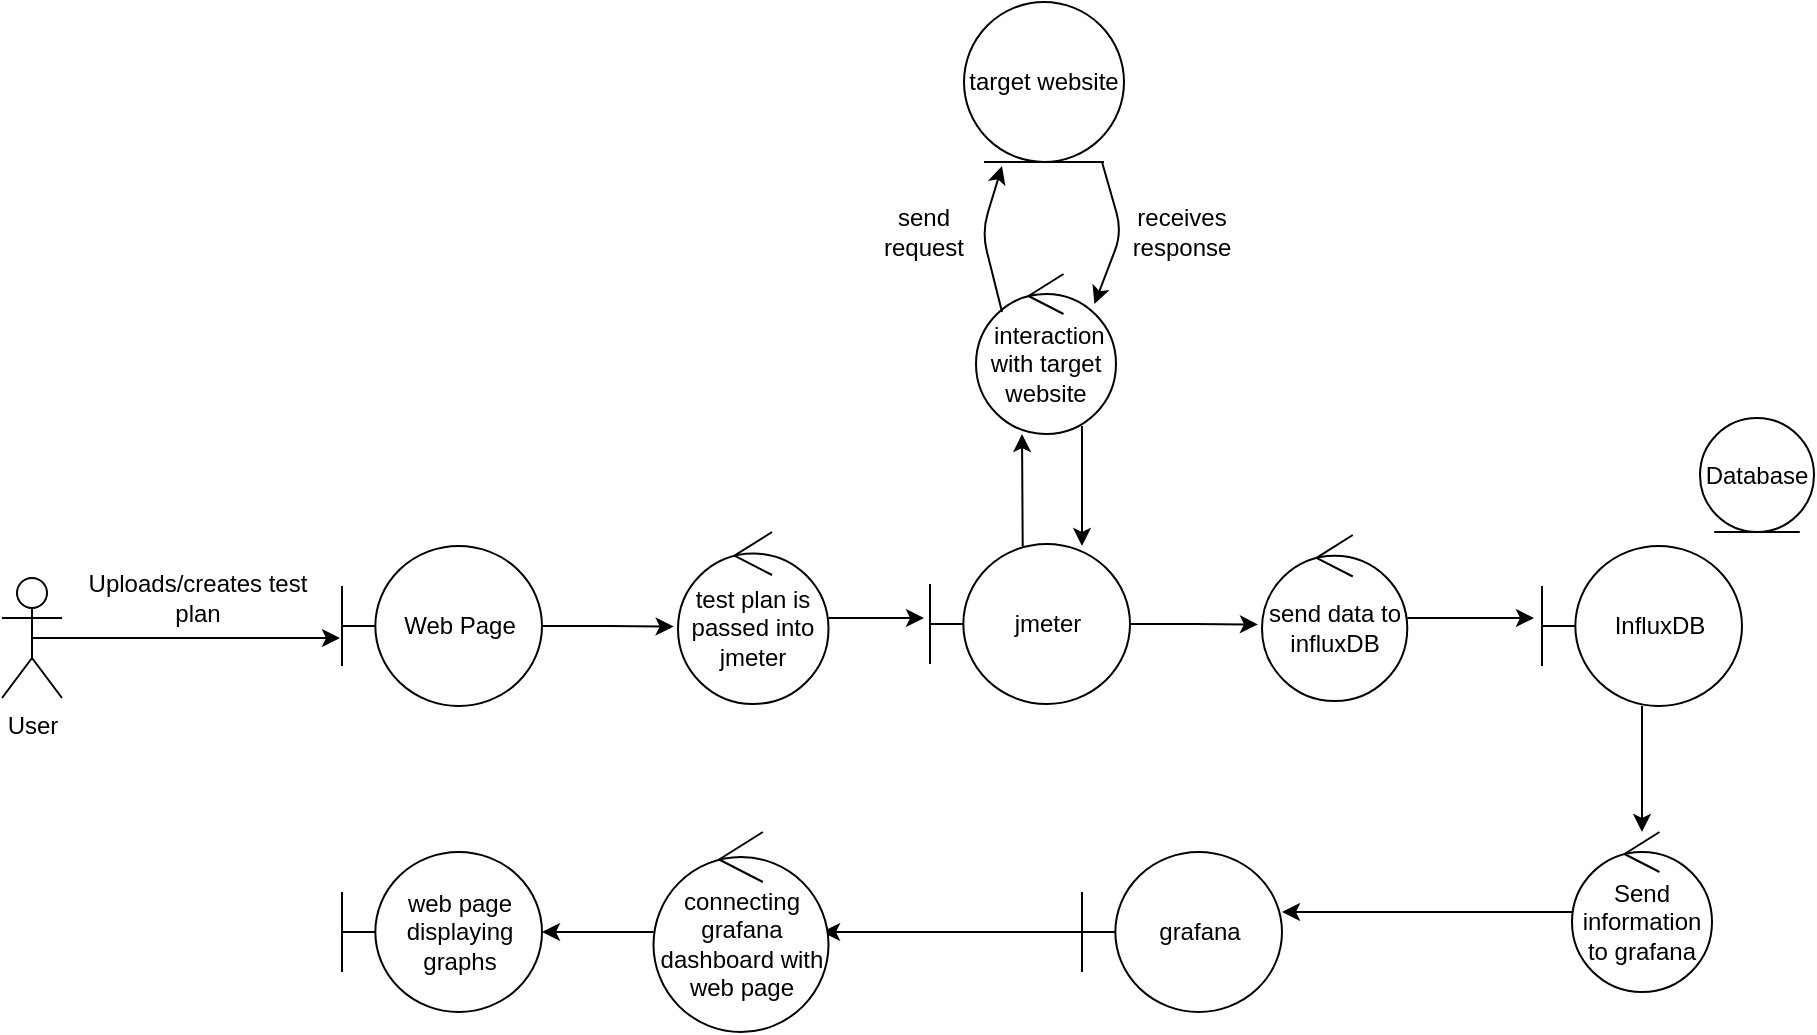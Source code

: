 <mxfile version="14.4.2" type="device"><diagram id="xoMiAqfZYIaknGoz-l7o" name="Page-1"><mxGraphModel dx="2121" dy="1061" grid="1" gridSize="10" guides="1" tooltips="1" connect="1" arrows="1" fold="1" page="1" pageScale="1" pageWidth="827" pageHeight="1169" math="0" shadow="0"><root><mxCell id="0"/><mxCell id="1" parent="0"/><mxCell id="yoQX8hBWS-l_9_-kdUpz-6" style="edgeStyle=orthogonalEdgeStyle;rounded=0;orthogonalLoop=1;jettySize=auto;html=1;exitX=0.5;exitY=0.5;exitDx=0;exitDy=0;exitPerimeter=0;entryX=-0.01;entryY=0.575;entryDx=0;entryDy=0;entryPerimeter=0;" parent="1" source="yoQX8hBWS-l_9_-kdUpz-1" target="yoQX8hBWS-l_9_-kdUpz-3" edge="1"><mxGeometry relative="1" as="geometry"/></mxCell><mxCell id="yoQX8hBWS-l_9_-kdUpz-1" value="User&lt;br&gt;" style="shape=umlActor;verticalLabelPosition=bottom;verticalAlign=top;html=1;outlineConnect=0;" parent="1" vertex="1"><mxGeometry x="30" y="393" width="30" height="60" as="geometry"/></mxCell><mxCell id="7cqa39EQ4EjSty8dnZ7M-2" style="edgeStyle=orthogonalEdgeStyle;rounded=0;orthogonalLoop=1;jettySize=auto;html=1;entryX=-0.029;entryY=0.55;entryDx=0;entryDy=0;entryPerimeter=0;" edge="1" parent="1" source="yoQX8hBWS-l_9_-kdUpz-3" target="7cqa39EQ4EjSty8dnZ7M-1"><mxGeometry relative="1" as="geometry"/></mxCell><mxCell id="yoQX8hBWS-l_9_-kdUpz-3" value="Web Page" style="shape=umlBoundary;whiteSpace=wrap;html=1;" parent="1" vertex="1"><mxGeometry x="200" y="377" width="100" height="80" as="geometry"/></mxCell><mxCell id="yoQX8hBWS-l_9_-kdUpz-7" value="Uploads/creates test plan" style="text;html=1;strokeColor=none;fillColor=none;align=center;verticalAlign=middle;whiteSpace=wrap;rounded=0;" parent="1" vertex="1"><mxGeometry x="68" y="393" width="120" height="20" as="geometry"/></mxCell><mxCell id="7cqa39EQ4EjSty8dnZ7M-6" style="edgeStyle=orthogonalEdgeStyle;rounded=0;orthogonalLoop=1;jettySize=auto;html=1;entryX=-0.03;entryY=0.463;entryDx=0;entryDy=0;entryPerimeter=0;" edge="1" parent="1" source="7cqa39EQ4EjSty8dnZ7M-1" target="7cqa39EQ4EjSty8dnZ7M-4"><mxGeometry relative="1" as="geometry"/></mxCell><mxCell id="7cqa39EQ4EjSty8dnZ7M-1" value="test plan is passed into jmeter" style="ellipse;shape=umlControl;whiteSpace=wrap;html=1;" vertex="1" parent="1"><mxGeometry x="368" y="370" width="75.25" height="86" as="geometry"/></mxCell><mxCell id="7cqa39EQ4EjSty8dnZ7M-25" style="edgeStyle=orthogonalEdgeStyle;rounded=0;orthogonalLoop=1;jettySize=auto;html=1;entryX=-0.028;entryY=0.539;entryDx=0;entryDy=0;entryPerimeter=0;" edge="1" parent="1" source="7cqa39EQ4EjSty8dnZ7M-4" target="7cqa39EQ4EjSty8dnZ7M-24"><mxGeometry relative="1" as="geometry"/></mxCell><mxCell id="7cqa39EQ4EjSty8dnZ7M-4" value="jmeter" style="shape=umlBoundary;whiteSpace=wrap;html=1;" vertex="1" parent="1"><mxGeometry x="494" y="376" width="100" height="80" as="geometry"/></mxCell><mxCell id="7cqa39EQ4EjSty8dnZ7M-7" value="&amp;nbsp;interaction with target website" style="ellipse;shape=umlControl;whiteSpace=wrap;html=1;" vertex="1" parent="1"><mxGeometry x="517" y="241" width="70" height="80" as="geometry"/></mxCell><mxCell id="7cqa39EQ4EjSty8dnZ7M-9" value="target website" style="ellipse;shape=umlEntity;whiteSpace=wrap;html=1;" vertex="1" parent="1"><mxGeometry x="511" y="105" width="80" height="80" as="geometry"/></mxCell><mxCell id="7cqa39EQ4EjSty8dnZ7M-14" value="" style="endArrow=classic;html=1;entryX=0.846;entryY=0.188;entryDx=0;entryDy=0;entryPerimeter=0;" edge="1" parent="1" target="7cqa39EQ4EjSty8dnZ7M-7"><mxGeometry width="50" height="50" relative="1" as="geometry"><mxPoint x="580" y="185" as="sourcePoint"/><mxPoint x="580" y="245" as="targetPoint"/><Array as="points"><mxPoint x="590" y="220"/></Array></mxGeometry></mxCell><mxCell id="7cqa39EQ4EjSty8dnZ7M-15" value="" style="endArrow=classic;html=1;exitX=0.186;exitY=0.238;exitDx=0;exitDy=0;exitPerimeter=0;" edge="1" parent="1" source="7cqa39EQ4EjSty8dnZ7M-7"><mxGeometry width="50" height="50" relative="1" as="geometry"><mxPoint x="530" y="241" as="sourcePoint"/><mxPoint x="530" y="187" as="targetPoint"/><Array as="points"><mxPoint x="520" y="220"/></Array></mxGeometry></mxCell><mxCell id="7cqa39EQ4EjSty8dnZ7M-19" value="send request" style="text;html=1;strokeColor=none;fillColor=none;align=center;verticalAlign=middle;whiteSpace=wrap;rounded=0;" vertex="1" parent="1"><mxGeometry x="471" y="210" width="40" height="20" as="geometry"/></mxCell><mxCell id="7cqa39EQ4EjSty8dnZ7M-20" value="" style="endArrow=classic;html=1;entryX=0.495;entryY=0.988;entryDx=0;entryDy=0;entryPerimeter=0;" edge="1" parent="1"><mxGeometry width="50" height="50" relative="1" as="geometry"><mxPoint x="540.35" y="377" as="sourcePoint"/><mxPoint x="540.0" y="321.04" as="targetPoint"/></mxGeometry></mxCell><mxCell id="7cqa39EQ4EjSty8dnZ7M-21" value="receives response" style="text;html=1;strokeColor=none;fillColor=none;align=center;verticalAlign=middle;whiteSpace=wrap;rounded=0;" vertex="1" parent="1"><mxGeometry x="600" y="210" width="40" height="20" as="geometry"/></mxCell><mxCell id="7cqa39EQ4EjSty8dnZ7M-23" value="" style="endArrow=classic;html=1;entryX=0.495;entryY=0.988;entryDx=0;entryDy=0;entryPerimeter=0;" edge="1" parent="1"><mxGeometry width="50" height="50" relative="1" as="geometry"><mxPoint x="570" y="316.96" as="sourcePoint"/><mxPoint x="570.0" y="377.0" as="targetPoint"/></mxGeometry></mxCell><mxCell id="7cqa39EQ4EjSty8dnZ7M-27" style="edgeStyle=orthogonalEdgeStyle;rounded=0;orthogonalLoop=1;jettySize=auto;html=1;entryX=-0.04;entryY=0.45;entryDx=0;entryDy=0;entryPerimeter=0;" edge="1" parent="1" source="7cqa39EQ4EjSty8dnZ7M-24" target="7cqa39EQ4EjSty8dnZ7M-26"><mxGeometry relative="1" as="geometry"/></mxCell><mxCell id="7cqa39EQ4EjSty8dnZ7M-24" value="send data to influxDB" style="ellipse;shape=umlControl;whiteSpace=wrap;html=1;" vertex="1" parent="1"><mxGeometry x="660" y="371.5" width="72.63" height="83" as="geometry"/></mxCell><mxCell id="7cqa39EQ4EjSty8dnZ7M-30" style="edgeStyle=orthogonalEdgeStyle;rounded=0;orthogonalLoop=1;jettySize=auto;html=1;entryX=0.5;entryY=0;entryDx=0;entryDy=0;entryPerimeter=0;" edge="1" parent="1" source="7cqa39EQ4EjSty8dnZ7M-26" target="7cqa39EQ4EjSty8dnZ7M-29"><mxGeometry relative="1" as="geometry"/></mxCell><mxCell id="7cqa39EQ4EjSty8dnZ7M-26" value="InfluxDB" style="shape=umlBoundary;whiteSpace=wrap;html=1;" vertex="1" parent="1"><mxGeometry x="800" y="377" width="100" height="80" as="geometry"/></mxCell><mxCell id="7cqa39EQ4EjSty8dnZ7M-28" value="Database" style="ellipse;shape=umlEntity;whiteSpace=wrap;html=1;" vertex="1" parent="1"><mxGeometry x="879" y="313" width="57" height="57" as="geometry"/></mxCell><mxCell id="7cqa39EQ4EjSty8dnZ7M-35" style="edgeStyle=orthogonalEdgeStyle;rounded=0;orthogonalLoop=1;jettySize=auto;html=1;entryX=1;entryY=0.375;entryDx=0;entryDy=0;entryPerimeter=0;" edge="1" parent="1" source="7cqa39EQ4EjSty8dnZ7M-29" target="7cqa39EQ4EjSty8dnZ7M-34"><mxGeometry relative="1" as="geometry"/></mxCell><mxCell id="7cqa39EQ4EjSty8dnZ7M-29" value="Send information to grafana" style="ellipse;shape=umlControl;whiteSpace=wrap;html=1;" vertex="1" parent="1"><mxGeometry x="815" y="520" width="70" height="80" as="geometry"/></mxCell><mxCell id="7cqa39EQ4EjSty8dnZ7M-37" style="edgeStyle=orthogonalEdgeStyle;rounded=0;orthogonalLoop=1;jettySize=auto;html=1;entryX=0.963;entryY=0.5;entryDx=0;entryDy=0;entryPerimeter=0;" edge="1" parent="1" source="7cqa39EQ4EjSty8dnZ7M-34" target="7cqa39EQ4EjSty8dnZ7M-38"><mxGeometry relative="1" as="geometry"><mxPoint x="480" y="570" as="targetPoint"/></mxGeometry></mxCell><mxCell id="7cqa39EQ4EjSty8dnZ7M-34" value="grafana" style="shape=umlBoundary;whiteSpace=wrap;html=1;" vertex="1" parent="1"><mxGeometry x="570" y="530" width="100" height="80" as="geometry"/></mxCell><mxCell id="7cqa39EQ4EjSty8dnZ7M-36" value="web page displaying graphs" style="shape=umlBoundary;whiteSpace=wrap;html=1;" vertex="1" parent="1"><mxGeometry x="200" y="530" width="100" height="80" as="geometry"/></mxCell><mxCell id="7cqa39EQ4EjSty8dnZ7M-39" style="edgeStyle=orthogonalEdgeStyle;rounded=0;orthogonalLoop=1;jettySize=auto;html=1;entryX=1;entryY=0.5;entryDx=0;entryDy=0;entryPerimeter=0;" edge="1" parent="1" source="7cqa39EQ4EjSty8dnZ7M-38" target="7cqa39EQ4EjSty8dnZ7M-36"><mxGeometry relative="1" as="geometry"/></mxCell><mxCell id="7cqa39EQ4EjSty8dnZ7M-38" value="connecting grafana dashboard with web page" style="ellipse;shape=umlControl;whiteSpace=wrap;html=1;" vertex="1" parent="1"><mxGeometry x="355.75" y="520" width="87.5" height="100" as="geometry"/></mxCell></root></mxGraphModel></diagram></mxfile>